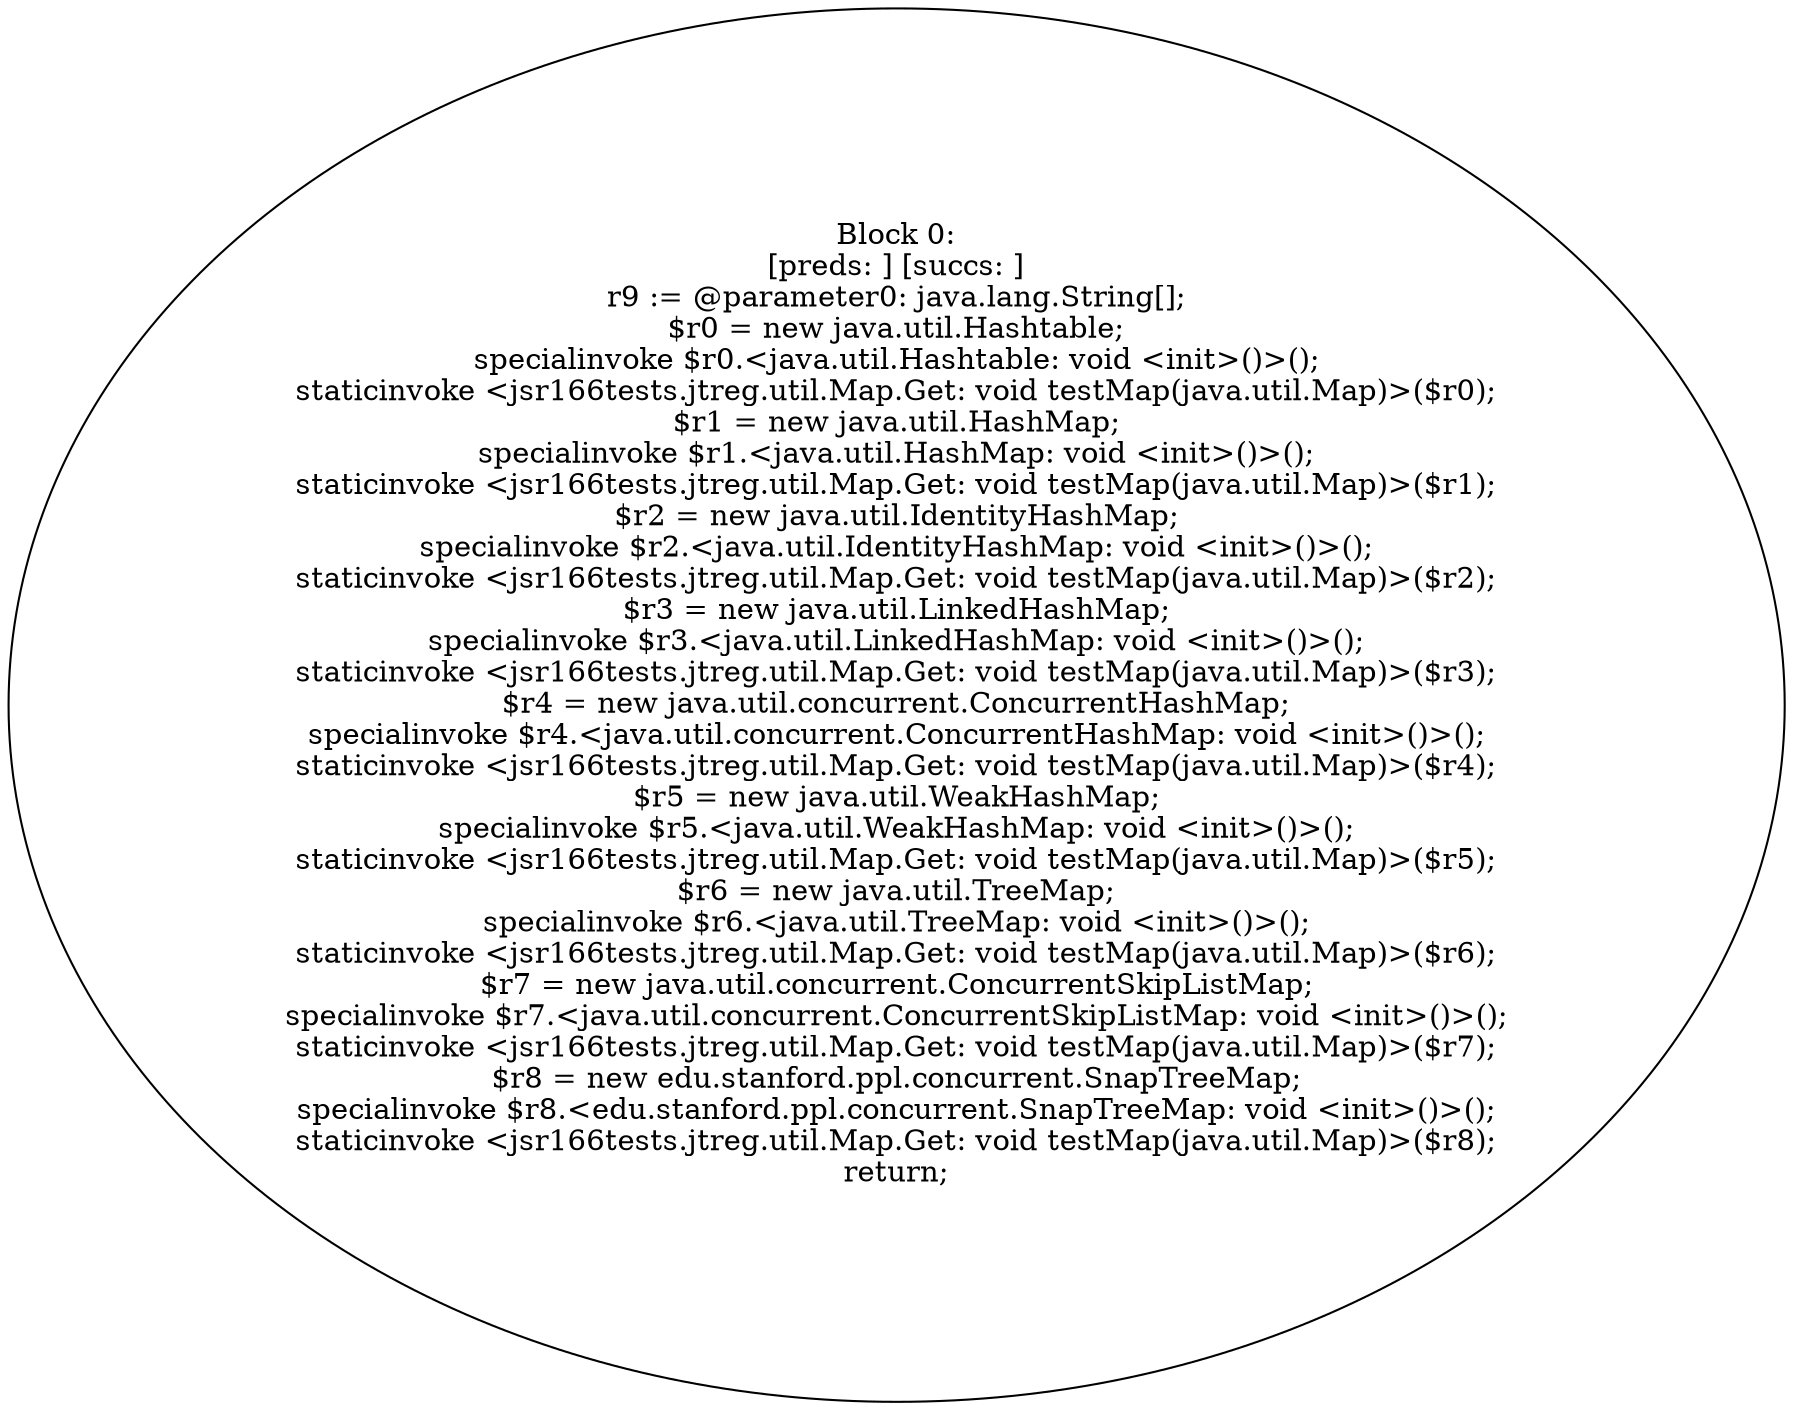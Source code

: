 digraph "unitGraph" {
    "Block 0:
[preds: ] [succs: ]
r9 := @parameter0: java.lang.String[];
$r0 = new java.util.Hashtable;
specialinvoke $r0.<java.util.Hashtable: void <init>()>();
staticinvoke <jsr166tests.jtreg.util.Map.Get: void testMap(java.util.Map)>($r0);
$r1 = new java.util.HashMap;
specialinvoke $r1.<java.util.HashMap: void <init>()>();
staticinvoke <jsr166tests.jtreg.util.Map.Get: void testMap(java.util.Map)>($r1);
$r2 = new java.util.IdentityHashMap;
specialinvoke $r2.<java.util.IdentityHashMap: void <init>()>();
staticinvoke <jsr166tests.jtreg.util.Map.Get: void testMap(java.util.Map)>($r2);
$r3 = new java.util.LinkedHashMap;
specialinvoke $r3.<java.util.LinkedHashMap: void <init>()>();
staticinvoke <jsr166tests.jtreg.util.Map.Get: void testMap(java.util.Map)>($r3);
$r4 = new java.util.concurrent.ConcurrentHashMap;
specialinvoke $r4.<java.util.concurrent.ConcurrentHashMap: void <init>()>();
staticinvoke <jsr166tests.jtreg.util.Map.Get: void testMap(java.util.Map)>($r4);
$r5 = new java.util.WeakHashMap;
specialinvoke $r5.<java.util.WeakHashMap: void <init>()>();
staticinvoke <jsr166tests.jtreg.util.Map.Get: void testMap(java.util.Map)>($r5);
$r6 = new java.util.TreeMap;
specialinvoke $r6.<java.util.TreeMap: void <init>()>();
staticinvoke <jsr166tests.jtreg.util.Map.Get: void testMap(java.util.Map)>($r6);
$r7 = new java.util.concurrent.ConcurrentSkipListMap;
specialinvoke $r7.<java.util.concurrent.ConcurrentSkipListMap: void <init>()>();
staticinvoke <jsr166tests.jtreg.util.Map.Get: void testMap(java.util.Map)>($r7);
$r8 = new edu.stanford.ppl.concurrent.SnapTreeMap;
specialinvoke $r8.<edu.stanford.ppl.concurrent.SnapTreeMap: void <init>()>();
staticinvoke <jsr166tests.jtreg.util.Map.Get: void testMap(java.util.Map)>($r8);
return;
"
}
